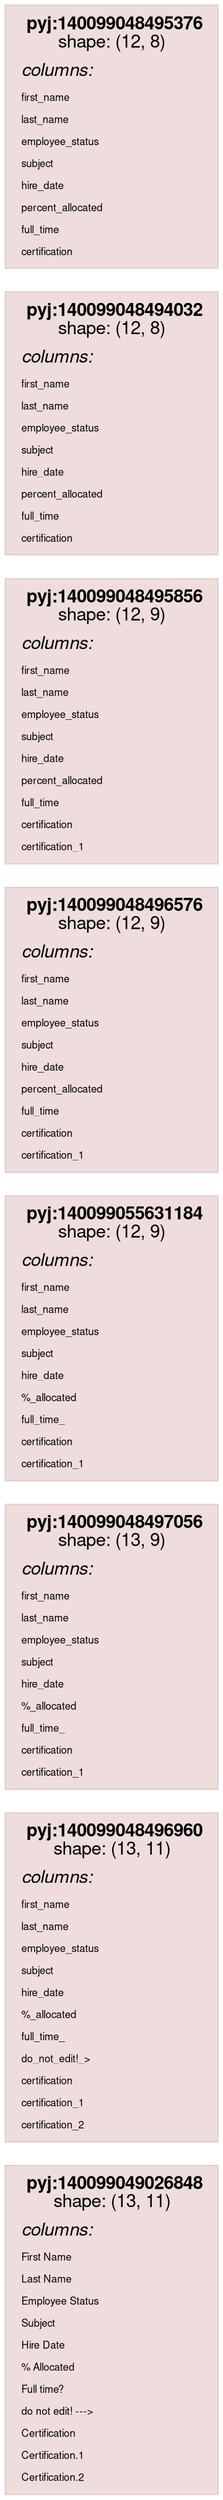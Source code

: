 
    digraph G {
    rankdir = "LR"
    fontname="Helvetica,Arial,sans-serif"
    node [ 
      style=filled
      shape=rect
      pencolor="#00000044" // frames color
      fontname="Helvetica,Arial,sans-serif"
      shape=plaintext
    ]
    edge [fontname="Helvetica,Arial,sans-serif"]    
    
node0_0 [ 
                color="#88000022"
                shape = rect
                label = <<table border="0" cellborder="0" cellspacing="0" cellpadding="4">
                         <tr> <td> <b>pyj:140099049026848</b><br/>shape: (13, 11)</td> </tr>
                         <tr> <td align="left"><i>columns:</i><br align="left"/></td></tr>
                <tr><td align="left"><FONT POINT-SIZE="8px">First Name</FONT></td></tr>
<tr><td align="left"><FONT POINT-SIZE="8px">Last Name</FONT></td></tr>
<tr><td align="left"><FONT POINT-SIZE="8px">Employee Status</FONT></td></tr>
<tr><td align="left"><FONT POINT-SIZE="8px">Subject</FONT></td></tr>
<tr><td align="left"><FONT POINT-SIZE="8px">Hire Date</FONT></td></tr>
<tr><td align="left"><FONT POINT-SIZE="8px">% Allocated</FONT></td></tr>
<tr><td align="left"><FONT POINT-SIZE="8px">Full time?</FONT></td></tr>
<tr><td align="left"><FONT POINT-SIZE="8px">do not edit! ---&gt;</FONT></td></tr>
<tr><td align="left"><FONT POINT-SIZE="8px">Certification</FONT></td></tr>
<tr><td align="left"><FONT POINT-SIZE="8px">Certification.1</FONT></td></tr>
<tr><td align="left"><FONT POINT-SIZE="8px">Certification.2</FONT></td></tr>
                         </table>>
                ];
node0_1 [ 
                color="#88000022"
                shape = rect
                label = <<table border="0" cellborder="0" cellspacing="0" cellpadding="4">
                         <tr> <td> <b>pyj:140099048496960</b><br/>shape: (13, 11)</td> </tr>
                         <tr> <td align="left"><i>columns:</i><br align="left"/></td></tr>
                <tr><td align="left"><FONT POINT-SIZE="8px">first_name</FONT></td></tr>
<tr><td align="left"><FONT POINT-SIZE="8px">last_name</FONT></td></tr>
<tr><td align="left"><FONT POINT-SIZE="8px">employee_status</FONT></td></tr>
<tr><td align="left"><FONT POINT-SIZE="8px">subject</FONT></td></tr>
<tr><td align="left"><FONT POINT-SIZE="8px">hire_date</FONT></td></tr>
<tr><td align="left"><FONT POINT-SIZE="8px">%_allocated</FONT></td></tr>
<tr><td align="left"><FONT POINT-SIZE="8px">full_time_</FONT></td></tr>
<tr><td align="left"><FONT POINT-SIZE="8px">do_not_edit!_&gt;</FONT></td></tr>
<tr><td align="left"><FONT POINT-SIZE="8px">certification</FONT></td></tr>
<tr><td align="left"><FONT POINT-SIZE="8px">certification_1</FONT></td></tr>
<tr><td align="left"><FONT POINT-SIZE="8px">certification_2</FONT></td></tr>
                         </table>>
                ];
node0_2 [ 
                color="#88000022"
                shape = rect
                label = <<table border="0" cellborder="0" cellspacing="0" cellpadding="4">
                         <tr> <td> <b>pyj:140099048497056</b><br/>shape: (13, 9)</td> </tr>
                         <tr> <td align="left"><i>columns:</i><br align="left"/></td></tr>
                <tr><td align="left"><FONT POINT-SIZE="8px">first_name</FONT></td></tr>
<tr><td align="left"><FONT POINT-SIZE="8px">last_name</FONT></td></tr>
<tr><td align="left"><FONT POINT-SIZE="8px">employee_status</FONT></td></tr>
<tr><td align="left"><FONT POINT-SIZE="8px">subject</FONT></td></tr>
<tr><td align="left"><FONT POINT-SIZE="8px">hire_date</FONT></td></tr>
<tr><td align="left"><FONT POINT-SIZE="8px">%_allocated</FONT></td></tr>
<tr><td align="left"><FONT POINT-SIZE="8px">full_time_</FONT></td></tr>
<tr><td align="left"><FONT POINT-SIZE="8px">certification</FONT></td></tr>
<tr><td align="left"><FONT POINT-SIZE="8px">certification_1</FONT></td></tr>
                         </table>>
                ];
node0_3 [ 
                color="#88000022"
                shape = rect
                label = <<table border="0" cellborder="0" cellspacing="0" cellpadding="4">
                         <tr> <td> <b>pyj:140099055631184</b><br/>shape: (12, 9)</td> </tr>
                         <tr> <td align="left"><i>columns:</i><br align="left"/></td></tr>
                <tr><td align="left"><FONT POINT-SIZE="8px">first_name</FONT></td></tr>
<tr><td align="left"><FONT POINT-SIZE="8px">last_name</FONT></td></tr>
<tr><td align="left"><FONT POINT-SIZE="8px">employee_status</FONT></td></tr>
<tr><td align="left"><FONT POINT-SIZE="8px">subject</FONT></td></tr>
<tr><td align="left"><FONT POINT-SIZE="8px">hire_date</FONT></td></tr>
<tr><td align="left"><FONT POINT-SIZE="8px">%_allocated</FONT></td></tr>
<tr><td align="left"><FONT POINT-SIZE="8px">full_time_</FONT></td></tr>
<tr><td align="left"><FONT POINT-SIZE="8px">certification</FONT></td></tr>
<tr><td align="left"><FONT POINT-SIZE="8px">certification_1</FONT></td></tr>
                         </table>>
                ];
node0_4 [ 
                color="#88000022"
                shape = rect
                label = <<table border="0" cellborder="0" cellspacing="0" cellpadding="4">
                         <tr> <td> <b>pyj:140099048496576</b><br/>shape: (12, 9)</td> </tr>
                         <tr> <td align="left"><i>columns:</i><br align="left"/></td></tr>
                <tr><td align="left"><FONT POINT-SIZE="8px">first_name</FONT></td></tr>
<tr><td align="left"><FONT POINT-SIZE="8px">last_name</FONT></td></tr>
<tr><td align="left"><FONT POINT-SIZE="8px">employee_status</FONT></td></tr>
<tr><td align="left"><FONT POINT-SIZE="8px">subject</FONT></td></tr>
<tr><td align="left"><FONT POINT-SIZE="8px">hire_date</FONT></td></tr>
<tr><td align="left"><FONT POINT-SIZE="8px">percent_allocated</FONT></td></tr>
<tr><td align="left"><FONT POINT-SIZE="8px">full_time</FONT></td></tr>
<tr><td align="left"><FONT POINT-SIZE="8px">certification</FONT></td></tr>
<tr><td align="left"><FONT POINT-SIZE="8px">certification_1</FONT></td></tr>
                         </table>>
                ];
node0_5 [ 
                color="#88000022"
                shape = rect
                label = <<table border="0" cellborder="0" cellspacing="0" cellpadding="4">
                         <tr> <td> <b>pyj:140099048495856</b><br/>shape: (12, 9)</td> </tr>
                         <tr> <td align="left"><i>columns:</i><br align="left"/></td></tr>
                <tr><td align="left"><FONT POINT-SIZE="8px">first_name</FONT></td></tr>
<tr><td align="left"><FONT POINT-SIZE="8px">last_name</FONT></td></tr>
<tr><td align="left"><FONT POINT-SIZE="8px">employee_status</FONT></td></tr>
<tr><td align="left"><FONT POINT-SIZE="8px">subject</FONT></td></tr>
<tr><td align="left"><FONT POINT-SIZE="8px">hire_date</FONT></td></tr>
<tr><td align="left"><FONT POINT-SIZE="8px">percent_allocated</FONT></td></tr>
<tr><td align="left"><FONT POINT-SIZE="8px">full_time</FONT></td></tr>
<tr><td align="left"><FONT POINT-SIZE="8px">certification</FONT></td></tr>
<tr><td align="left"><FONT POINT-SIZE="8px">certification_1</FONT></td></tr>
                         </table>>
                ];
node0_6 [ 
                color="#88000022"
                shape = rect
                label = <<table border="0" cellborder="0" cellspacing="0" cellpadding="4">
                         <tr> <td> <b>pyj:140099048494032</b><br/>shape: (12, 8)</td> </tr>
                         <tr> <td align="left"><i>columns:</i><br align="left"/></td></tr>
                <tr><td align="left"><FONT POINT-SIZE="8px">first_name</FONT></td></tr>
<tr><td align="left"><FONT POINT-SIZE="8px">last_name</FONT></td></tr>
<tr><td align="left"><FONT POINT-SIZE="8px">employee_status</FONT></td></tr>
<tr><td align="left"><FONT POINT-SIZE="8px">subject</FONT></td></tr>
<tr><td align="left"><FONT POINT-SIZE="8px">hire_date</FONT></td></tr>
<tr><td align="left"><FONT POINT-SIZE="8px">percent_allocated</FONT></td></tr>
<tr><td align="left"><FONT POINT-SIZE="8px">full_time</FONT></td></tr>
<tr><td align="left"><FONT POINT-SIZE="8px">certification</FONT></td></tr>
                         </table>>
                ];
node0_7 [ 
                color="#88000022"
                shape = rect
                label = <<table border="0" cellborder="0" cellspacing="0" cellpadding="4">
                         <tr> <td> <b>pyj:140099048495376</b><br/>shape: (12, 8)</td> </tr>
                         <tr> <td align="left"><i>columns:</i><br align="left"/></td></tr>
                <tr><td align="left"><FONT POINT-SIZE="8px">first_name</FONT></td></tr>
<tr><td align="left"><FONT POINT-SIZE="8px">last_name</FONT></td></tr>
<tr><td align="left"><FONT POINT-SIZE="8px">employee_status</FONT></td></tr>
<tr><td align="left"><FONT POINT-SIZE="8px">subject</FONT></td></tr>
<tr><td align="left"><FONT POINT-SIZE="8px">hire_date</FONT></td></tr>
<tr><td align="left"><FONT POINT-SIZE="8px">percent_allocated</FONT></td></tr>
<tr><td align="left"><FONT POINT-SIZE="8px">full_time</FONT></td></tr>
<tr><td align="left"><FONT POINT-SIZE="8px">certification</FONT></td></tr>
                         </table>>
                ];
subgraph cluster_0 {
label = "None";
}
}
